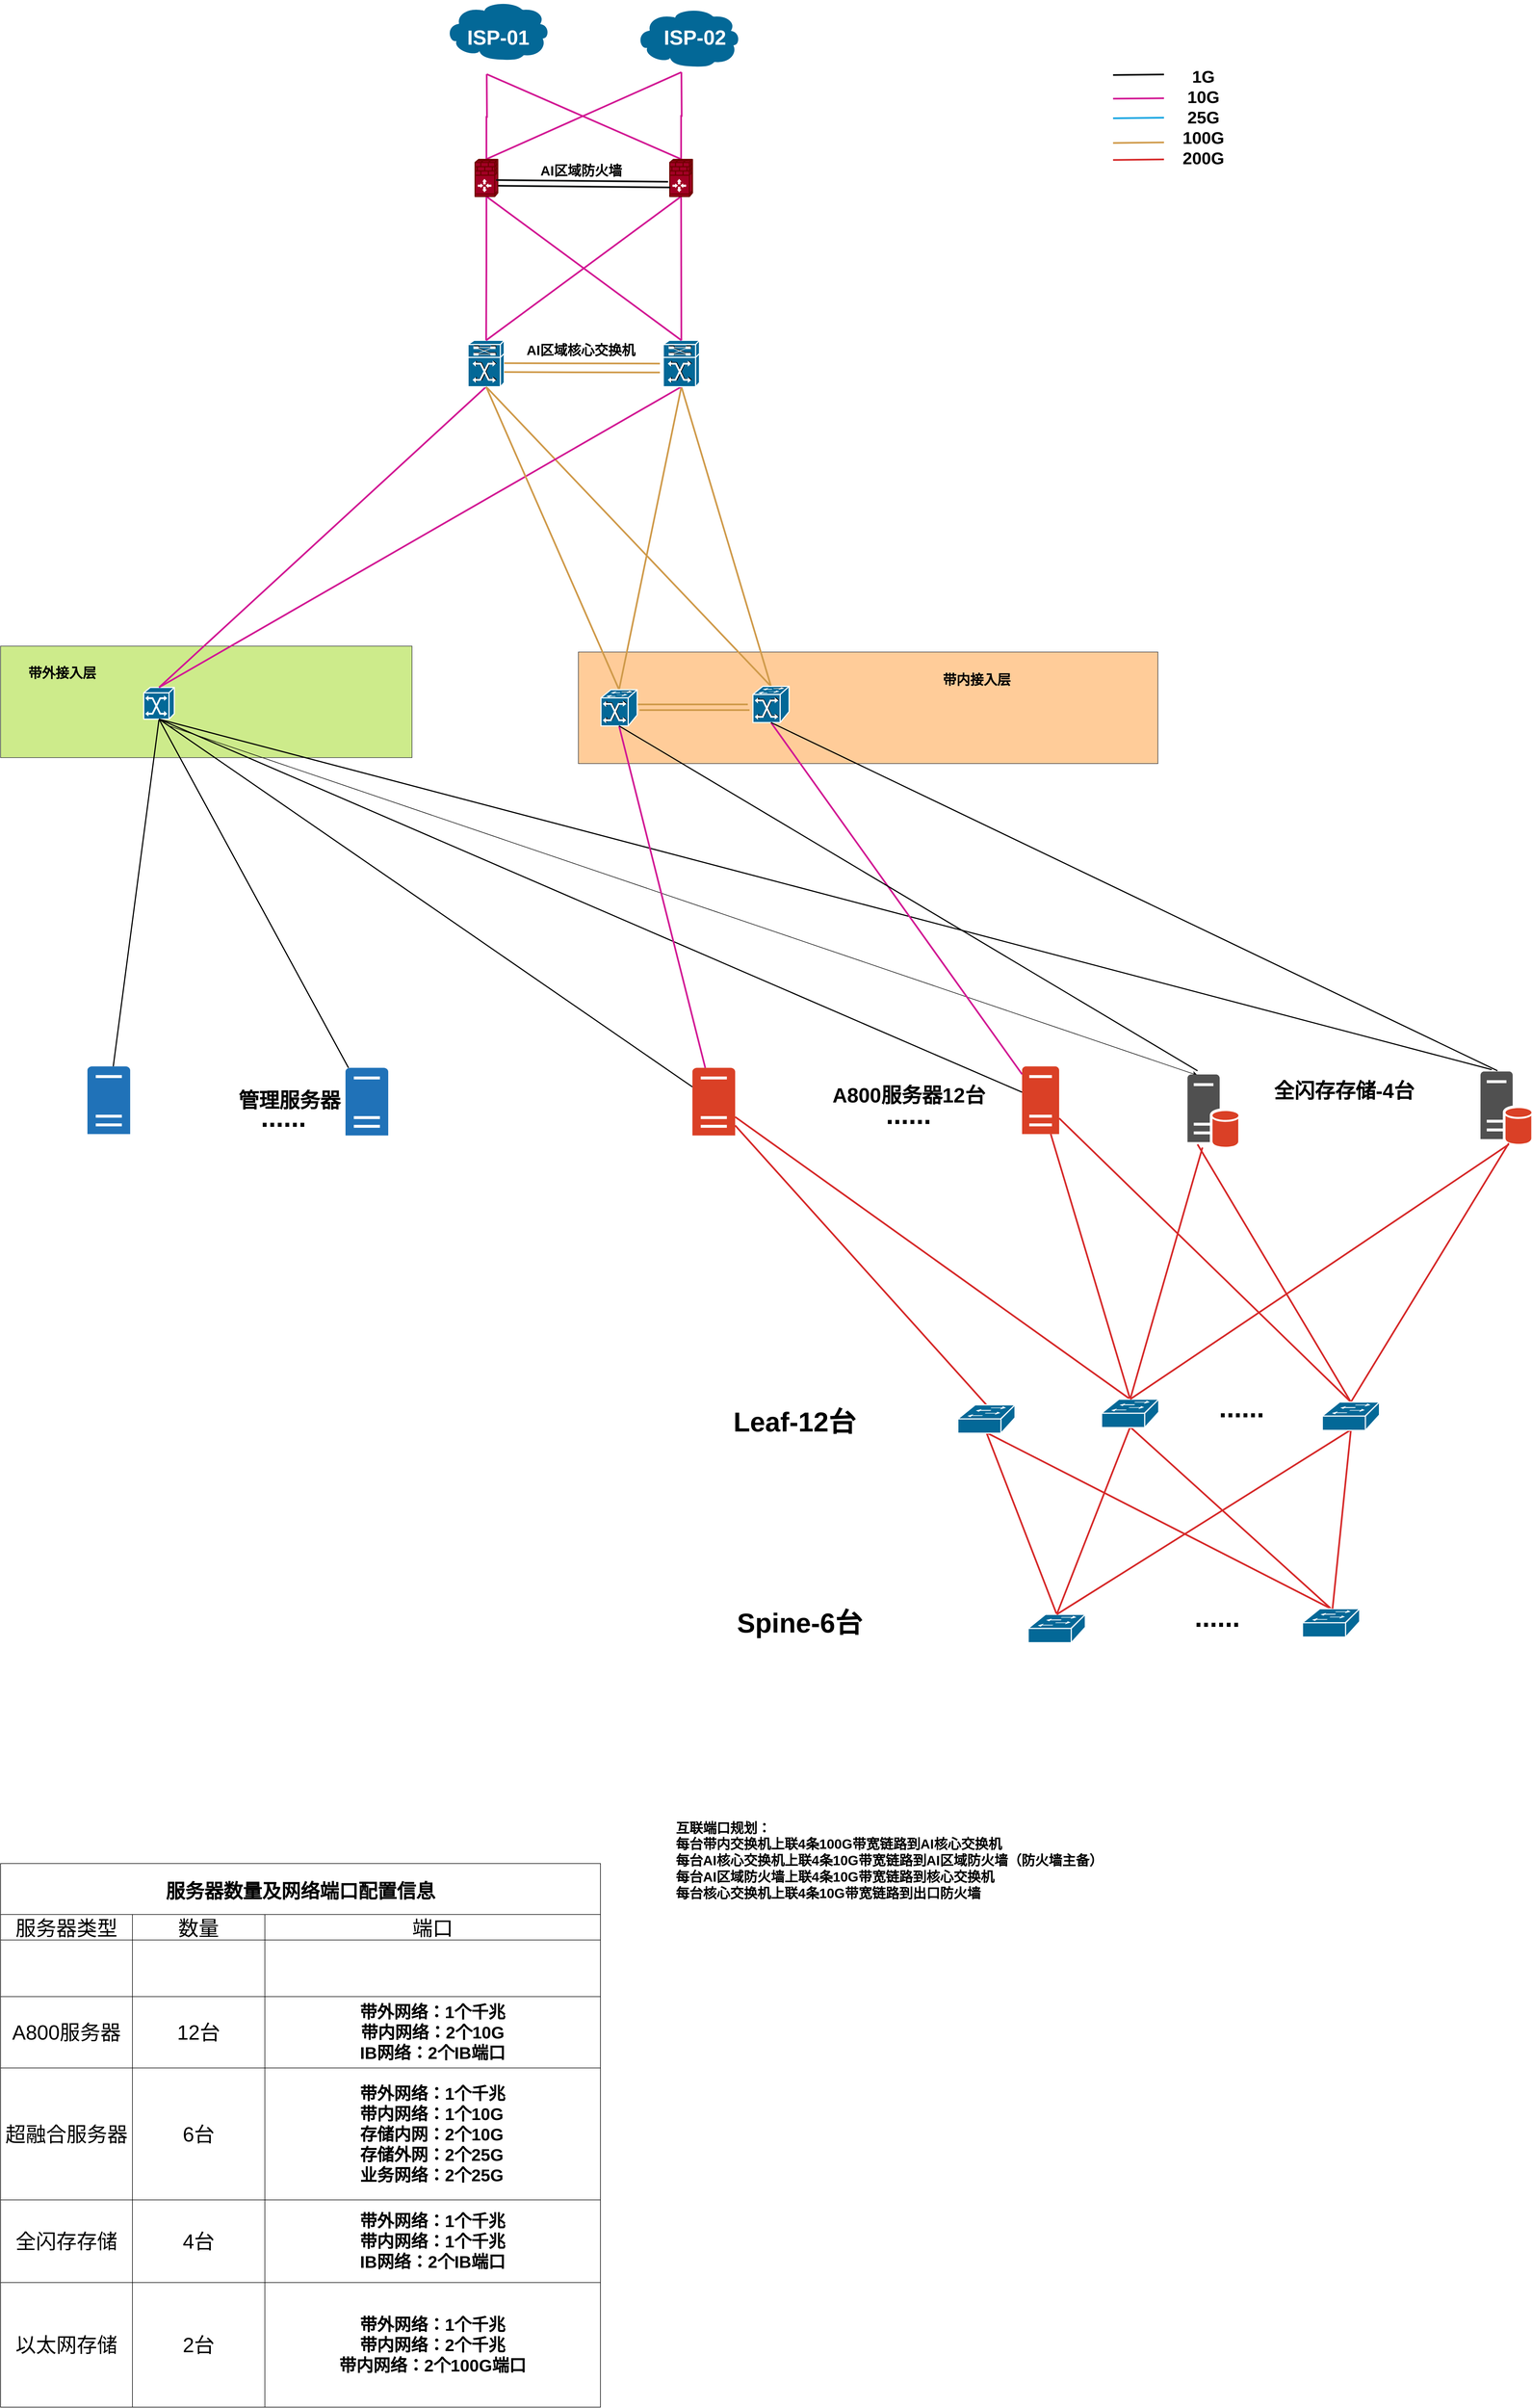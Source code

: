 <mxfile version="21.3.8" type="github">
  <diagram name="第 1 页" id="tBv48J49bosEzBr24FYz">
    <mxGraphModel dx="5597" dy="3010" grid="1" gridSize="10" guides="1" tooltips="1" connect="1" arrows="1" fold="1" page="1" pageScale="1" pageWidth="827" pageHeight="1169" math="0" shadow="0">
      <root>
        <mxCell id="0" />
        <mxCell id="1" parent="0" />
        <mxCell id="z-pyZQv4yoCRCfVyM5Dk-4" value="" style="rounded=0;whiteSpace=wrap;html=1;fillColor=#ffcc99;strokeColor=#36393d;" vertex="1" parent="1">
          <mxGeometry x="776" y="1610.5" width="1024" height="197" as="geometry" />
        </mxCell>
        <mxCell id="z-pyZQv4yoCRCfVyM5Dk-5" value="" style="rounded=0;whiteSpace=wrap;html=1;fillColor=#cdeb8b;strokeColor=#36393d;" vertex="1" parent="1">
          <mxGeometry x="-245" y="1600" width="727" height="197" as="geometry" />
        </mxCell>
        <mxCell id="z-pyZQv4yoCRCfVyM5Dk-9" style="edgeStyle=orthogonalEdgeStyle;rounded=0;orthogonalLoop=1;jettySize=auto;html=1;exitX=0.5;exitY=1;exitDx=0;exitDy=0;exitPerimeter=0;entryX=0.5;entryY=0;entryDx=0;entryDy=0;entryPerimeter=0;endArrow=none;strokeColor=#d21994;strokeWidth=3;endFill=0;startArrow=none;startFill=0;fillColor=#e6d0de;gradientColor=#d5739d;" edge="1" parent="1" target="z-pyZQv4yoCRCfVyM5Dk-67">
          <mxGeometry relative="1" as="geometry">
            <mxPoint x="614" y="590" as="sourcePoint" />
          </mxGeometry>
        </mxCell>
        <mxCell id="z-pyZQv4yoCRCfVyM5Dk-10" style="rounded=0;orthogonalLoop=1;jettySize=auto;html=1;exitX=0.5;exitY=1;exitDx=0;exitDy=0;exitPerimeter=0;entryX=0.5;entryY=0;entryDx=0;entryDy=0;entryPerimeter=0;endArrow=none;strokeColor=#d21994;strokeWidth=3;endFill=0;startArrow=none;startFill=0;fillColor=#e6d0de;gradientColor=#d5739d;" edge="1" parent="1" target="z-pyZQv4yoCRCfVyM5Dk-70">
          <mxGeometry relative="1" as="geometry">
            <mxPoint x="614" y="590" as="sourcePoint" />
          </mxGeometry>
        </mxCell>
        <mxCell id="z-pyZQv4yoCRCfVyM5Dk-19" style="edgeStyle=orthogonalEdgeStyle;rounded=0;orthogonalLoop=1;jettySize=auto;html=1;exitX=0.5;exitY=1;exitDx=0;exitDy=0;exitPerimeter=0;entryX=0.5;entryY=0;entryDx=0;entryDy=0;entryPerimeter=0;endArrow=none;strokeColor=#d21994;strokeWidth=3;endFill=0;startArrow=none;startFill=0;fillColor=#e6d0de;gradientColor=#d5739d;" edge="1" parent="1" target="z-pyZQv4yoCRCfVyM5Dk-70">
          <mxGeometry relative="1" as="geometry">
            <mxPoint x="958.0" y="586.5" as="sourcePoint" />
          </mxGeometry>
        </mxCell>
        <mxCell id="z-pyZQv4yoCRCfVyM5Dk-20" style="rounded=0;orthogonalLoop=1;jettySize=auto;html=1;exitX=0.5;exitY=1;exitDx=0;exitDy=0;exitPerimeter=0;entryX=0.5;entryY=0;entryDx=0;entryDy=0;entryPerimeter=0;endArrow=none;strokeColor=#d21994;strokeWidth=3;endFill=0;startArrow=none;startFill=0;fillColor=#e6d0de;gradientColor=#d5739d;" edge="1" parent="1" target="z-pyZQv4yoCRCfVyM5Dk-67">
          <mxGeometry relative="1" as="geometry">
            <mxPoint x="958.0" y="586.5" as="sourcePoint" />
          </mxGeometry>
        </mxCell>
        <mxCell id="z-pyZQv4yoCRCfVyM5Dk-28" style="orthogonalLoop=1;jettySize=auto;html=1;exitX=0.5;exitY=1;exitDx=0;exitDy=0;exitPerimeter=0;strokeWidth=2;strokeColor=default;rounded=0;endArrow=none;endFill=0;startArrow=none;startFill=0;fillColor=#1ba1e2;" edge="1" parent="1" source="z-pyZQv4yoCRCfVyM5Dk-32" target="z-pyZQv4yoCRCfVyM5Dk-161">
          <mxGeometry relative="1" as="geometry">
            <mxPoint x="80" y="2343" as="targetPoint" />
          </mxGeometry>
        </mxCell>
        <mxCell id="z-pyZQv4yoCRCfVyM5Dk-29" style="rounded=0;orthogonalLoop=1;jettySize=auto;html=1;exitX=0.5;exitY=1;exitDx=0;exitDy=0;exitPerimeter=0;endArrow=none;strokeColor=default;strokeWidth=2;endFill=0;startArrow=none;startFill=0;fillColor=#1ba1e2;" edge="1" parent="1" source="z-pyZQv4yoCRCfVyM5Dk-32" target="z-pyZQv4yoCRCfVyM5Dk-162">
          <mxGeometry relative="1" as="geometry">
            <mxPoint x="382.031" y="2338" as="targetPoint" />
          </mxGeometry>
        </mxCell>
        <mxCell id="z-pyZQv4yoCRCfVyM5Dk-32" value="" style="shape=mxgraph.cisco.switches.atm_switch;sketch=0;html=1;pointerEvents=1;dashed=0;fillColor=#036897;strokeColor=#ffffff;strokeWidth=2;verticalLabelPosition=bottom;verticalAlign=top;align=center;outlineConnect=0;" vertex="1" parent="1">
          <mxGeometry x="8" y="1673" width="54" height="56" as="geometry" />
        </mxCell>
        <mxCell id="z-pyZQv4yoCRCfVyM5Dk-33" style="rounded=0;orthogonalLoop=1;jettySize=auto;html=1;exitX=0.5;exitY=1;exitDx=0;exitDy=0;exitPerimeter=0;entryX=0.5;entryY=0;entryDx=0;entryDy=0;entryPerimeter=0;endArrow=none;strokeColor=#cf9a4a;strokeWidth=3;endFill=0;startArrow=none;startFill=0;fillColor=#f0a30a;" edge="1" parent="1" source="z-pyZQv4yoCRCfVyM5Dk-43" target="z-pyZQv4yoCRCfVyM5Dk-129">
          <mxGeometry relative="1" as="geometry" />
        </mxCell>
        <mxCell id="z-pyZQv4yoCRCfVyM5Dk-36" style="rounded=0;orthogonalLoop=1;jettySize=auto;html=1;exitX=0.5;exitY=1;exitDx=0;exitDy=0;exitPerimeter=0;entryX=0.5;entryY=0;entryDx=0;entryDy=0;entryPerimeter=0;endArrow=none;strokeColor=#d21994;strokeWidth=3;endFill=0;startArrow=none;startFill=0;fillColor=#e6d0de;gradientColor=#d5739d;" edge="1" parent="1" source="z-pyZQv4yoCRCfVyM5Dk-43" target="z-pyZQv4yoCRCfVyM5Dk-32">
          <mxGeometry relative="1" as="geometry" />
        </mxCell>
        <mxCell id="z-pyZQv4yoCRCfVyM5Dk-43" value="" style="shape=mxgraph.cisco.routers.atm_tag_switch_router;sketch=0;html=1;pointerEvents=1;dashed=0;fillColor=#036897;strokeColor=#ffffff;strokeWidth=2;verticalLabelPosition=bottom;verticalAlign=top;align=center;outlineConnect=0;" vertex="1" parent="1">
          <mxGeometry x="581" y="1060" width="64" height="82" as="geometry" />
        </mxCell>
        <mxCell id="z-pyZQv4yoCRCfVyM5Dk-44" style="rounded=0;orthogonalLoop=1;jettySize=auto;html=1;exitX=0.5;exitY=1;exitDx=0;exitDy=0;exitPerimeter=0;entryX=0.5;entryY=0;entryDx=0;entryDy=0;entryPerimeter=0;endArrow=none;strokeColor=#cf9a4a;strokeWidth=3;endFill=0;startArrow=none;startFill=0;fillColor=#f0a30a;" edge="1" parent="1" source="z-pyZQv4yoCRCfVyM5Dk-55" target="z-pyZQv4yoCRCfVyM5Dk-103">
          <mxGeometry relative="1" as="geometry" />
        </mxCell>
        <mxCell id="z-pyZQv4yoCRCfVyM5Dk-45" style="rounded=0;orthogonalLoop=1;jettySize=auto;html=1;exitX=0.5;exitY=1;exitDx=0;exitDy=0;exitPerimeter=0;entryX=0.5;entryY=0;entryDx=0;entryDy=0;entryPerimeter=0;endArrow=none;strokeColor=#cf9a4a;strokeWidth=3;endFill=0;startArrow=none;startFill=0;fillColor=#f0a30a;" edge="1" parent="1" source="z-pyZQv4yoCRCfVyM5Dk-55" target="z-pyZQv4yoCRCfVyM5Dk-129">
          <mxGeometry relative="1" as="geometry" />
        </mxCell>
        <mxCell id="z-pyZQv4yoCRCfVyM5Dk-47" style="rounded=0;orthogonalLoop=1;jettySize=auto;html=1;exitX=0.5;exitY=1;exitDx=0;exitDy=0;exitPerimeter=0;endArrow=none;strokeColor=#d21994;strokeWidth=3;endFill=0;startArrow=none;startFill=0;fillColor=#e6d0de;gradientColor=#d5739d;entryX=0.5;entryY=0;entryDx=0;entryDy=0;entryPerimeter=0;" edge="1" parent="1" source="z-pyZQv4yoCRCfVyM5Dk-55" target="z-pyZQv4yoCRCfVyM5Dk-32">
          <mxGeometry relative="1" as="geometry">
            <mxPoint x="60" y="1210" as="targetPoint" />
          </mxGeometry>
        </mxCell>
        <mxCell id="z-pyZQv4yoCRCfVyM5Dk-55" value="" style="shape=mxgraph.cisco.routers.atm_tag_switch_router;sketch=0;html=1;pointerEvents=1;dashed=0;fillColor=#036897;strokeColor=#ffffff;strokeWidth=2;verticalLabelPosition=bottom;verticalAlign=top;align=center;outlineConnect=0;" vertex="1" parent="1">
          <mxGeometry x="926" y="1060" width="64" height="82" as="geometry" />
        </mxCell>
        <mxCell id="z-pyZQv4yoCRCfVyM5Dk-65" style="edgeStyle=orthogonalEdgeStyle;rounded=0;orthogonalLoop=1;jettySize=auto;html=1;exitX=0.5;exitY=1;exitDx=0;exitDy=0;exitPerimeter=0;entryX=0.5;entryY=0;entryDx=0;entryDy=0;entryPerimeter=0;endArrow=none;strokeColor=#d21994;strokeWidth=3;endFill=0;startArrow=none;startFill=0;fillColor=#e6d0de;gradientColor=#d5739d;" edge="1" parent="1" source="z-pyZQv4yoCRCfVyM5Dk-67" target="z-pyZQv4yoCRCfVyM5Dk-43">
          <mxGeometry relative="1" as="geometry" />
        </mxCell>
        <mxCell id="z-pyZQv4yoCRCfVyM5Dk-66" style="rounded=0;orthogonalLoop=1;jettySize=auto;html=1;exitX=0.5;exitY=1;exitDx=0;exitDy=0;exitPerimeter=0;entryX=0.5;entryY=0;entryDx=0;entryDy=0;entryPerimeter=0;endArrow=none;strokeColor=#d21994;strokeWidth=3;endFill=0;startArrow=none;startFill=0;fillColor=#e6d0de;gradientColor=#d5739d;" edge="1" parent="1" source="z-pyZQv4yoCRCfVyM5Dk-67" target="z-pyZQv4yoCRCfVyM5Dk-55">
          <mxGeometry relative="1" as="geometry" />
        </mxCell>
        <mxCell id="z-pyZQv4yoCRCfVyM5Dk-67" value="" style="shape=mxgraph.cisco.security.ios_firewall;sketch=0;html=1;pointerEvents=1;dashed=0;fillColor=#a20025;strokeColor=#6F0000;strokeWidth=2;verticalLabelPosition=bottom;verticalAlign=top;align=center;outlineConnect=0;fontColor=#ffffff;" vertex="1" parent="1">
          <mxGeometry x="593.5" y="740" width="40" height="66" as="geometry" />
        </mxCell>
        <mxCell id="z-pyZQv4yoCRCfVyM5Dk-68" style="rounded=0;orthogonalLoop=1;jettySize=auto;html=1;exitX=0.5;exitY=1;exitDx=0;exitDy=0;exitPerimeter=0;endArrow=none;strokeColor=#d21994;strokeWidth=3;endFill=0;startArrow=none;startFill=0;fillColor=#e6d0de;gradientColor=#d5739d;" edge="1" parent="1" source="z-pyZQv4yoCRCfVyM5Dk-70" target="z-pyZQv4yoCRCfVyM5Dk-55">
          <mxGeometry relative="1" as="geometry" />
        </mxCell>
        <mxCell id="z-pyZQv4yoCRCfVyM5Dk-69" style="rounded=0;orthogonalLoop=1;jettySize=auto;html=1;exitX=0.5;exitY=1;exitDx=0;exitDy=0;exitPerimeter=0;entryX=0.5;entryY=0;entryDx=0;entryDy=0;entryPerimeter=0;endArrow=none;strokeColor=#d21994;strokeWidth=3;endFill=0;startArrow=none;startFill=0;fillColor=#e6d0de;gradientColor=#d5739d;" edge="1" parent="1" source="z-pyZQv4yoCRCfVyM5Dk-70" target="z-pyZQv4yoCRCfVyM5Dk-43">
          <mxGeometry relative="1" as="geometry" />
        </mxCell>
        <mxCell id="z-pyZQv4yoCRCfVyM5Dk-70" value="" style="shape=mxgraph.cisco.security.ios_firewall;sketch=0;html=1;pointerEvents=1;dashed=0;fillColor=#a20025;strokeColor=#6F0000;strokeWidth=2;verticalLabelPosition=bottom;verticalAlign=top;align=center;outlineConnect=0;fontColor=#ffffff;" vertex="1" parent="1">
          <mxGeometry x="937.5" y="740" width="40" height="66" as="geometry" />
        </mxCell>
        <mxCell id="z-pyZQv4yoCRCfVyM5Dk-72" value="" style="shape=mxgraph.cisco.storage.cloud;sketch=0;html=1;pointerEvents=1;dashed=0;fillColor=#036897;strokeColor=#ffffff;strokeWidth=2;verticalLabelPosition=bottom;verticalAlign=top;align=center;outlineConnect=0;" vertex="1" parent="1">
          <mxGeometry x="540" y="460" width="186" height="106" as="geometry" />
        </mxCell>
        <mxCell id="z-pyZQv4yoCRCfVyM5Dk-73" value="" style="shape=mxgraph.cisco.storage.cloud;sketch=0;html=1;pointerEvents=1;dashed=0;fillColor=#036897;strokeColor=#ffffff;strokeWidth=2;verticalLabelPosition=bottom;verticalAlign=top;align=center;outlineConnect=0;" vertex="1" parent="1">
          <mxGeometry x="877" y="472" width="186" height="106" as="geometry" />
        </mxCell>
        <mxCell id="z-pyZQv4yoCRCfVyM5Dk-74" style="rounded=0;orthogonalLoop=1;jettySize=auto;html=1;endArrow=none;endFill=0;strokeWidth=2;exitX=0.5;exitY=1;exitDx=0;exitDy=0;exitPerimeter=0;" edge="1" parent="1" source="z-pyZQv4yoCRCfVyM5Dk-32" target="z-pyZQv4yoCRCfVyM5Dk-112">
          <mxGeometry relative="1" as="geometry">
            <mxPoint x="30" y="1750" as="sourcePoint" />
          </mxGeometry>
        </mxCell>
        <mxCell id="z-pyZQv4yoCRCfVyM5Dk-75" style="rounded=0;orthogonalLoop=1;jettySize=auto;html=1;exitX=0.5;exitY=1;exitDx=0;exitDy=0;exitPerimeter=0;endArrow=none;endFill=0;strokeWidth=2;" edge="1" parent="1" source="z-pyZQv4yoCRCfVyM5Dk-32" target="z-pyZQv4yoCRCfVyM5Dk-117">
          <mxGeometry relative="1" as="geometry" />
        </mxCell>
        <mxCell id="z-pyZQv4yoCRCfVyM5Dk-77" style="edgeStyle=none;rounded=0;orthogonalLoop=1;jettySize=auto;html=1;" edge="1" parent="1">
          <mxGeometry relative="1" as="geometry">
            <mxPoint x="1870" y="2358" as="targetPoint" />
            <mxPoint x="50" y="1740" as="sourcePoint" />
          </mxGeometry>
        </mxCell>
        <mxCell id="z-pyZQv4yoCRCfVyM5Dk-79" style="edgeStyle=none;rounded=0;orthogonalLoop=1;jettySize=auto;html=1;exitX=0.5;exitY=1;exitDx=0;exitDy=0;exitPerimeter=0;endArrow=none;endFill=0;strokeWidth=2;" edge="1" parent="1" source="z-pyZQv4yoCRCfVyM5Dk-32">
          <mxGeometry relative="1" as="geometry">
            <mxPoint x="2390" y="2348" as="targetPoint" />
          </mxGeometry>
        </mxCell>
        <mxCell id="z-pyZQv4yoCRCfVyM5Dk-90" value="&lt;b&gt;&lt;font style=&quot;font-size: 24px;&quot;&gt;AI区域防火墙&lt;/font&gt;&lt;/b&gt;" style="text;strokeColor=none;align=center;fillColor=none;html=1;verticalAlign=middle;whiteSpace=wrap;rounded=0;" vertex="1" parent="1">
          <mxGeometry x="701" y="745.5" width="160" height="30" as="geometry" />
        </mxCell>
        <mxCell id="z-pyZQv4yoCRCfVyM5Dk-91" value="&lt;b&gt;&lt;font style=&quot;font-size: 24px;&quot;&gt;AI区域核心交换机&lt;/font&gt;&lt;/b&gt;" style="text;strokeColor=none;align=center;fillColor=none;html=1;verticalAlign=middle;whiteSpace=wrap;rounded=0;" vertex="1" parent="1">
          <mxGeometry x="663" y="1063" width="235" height="30" as="geometry" />
        </mxCell>
        <mxCell id="z-pyZQv4yoCRCfVyM5Dk-92" style="edgeStyle=orthogonalEdgeStyle;rounded=0;orthogonalLoop=1;jettySize=auto;html=1;exitX=1;exitY=0.5;exitDx=0;exitDy=0;exitPerimeter=0;endArrow=none;endFill=0;strokeColor=#cf9a4a;strokeWidth=3;startArrow=none;startFill=0;fillColor=#f0a30a;" edge="1" parent="1">
          <mxGeometry relative="1" as="geometry">
            <mxPoint x="1075.38" y="1703" as="targetPoint" />
            <mxPoint x="880.88" y="1703" as="sourcePoint" />
          </mxGeometry>
        </mxCell>
        <mxCell id="z-pyZQv4yoCRCfVyM5Dk-102" style="rounded=0;orthogonalLoop=1;jettySize=auto;html=1;exitX=0.5;exitY=0;exitDx=0;exitDy=0;exitPerimeter=0;entryX=0.5;entryY=1;entryDx=0;entryDy=0;entryPerimeter=0;endArrow=none;strokeColor=#cf9a4a;strokeWidth=3;endFill=0;startArrow=none;startFill=0;fillColor=#f0a30a;" edge="1" parent="1" source="z-pyZQv4yoCRCfVyM5Dk-103" target="z-pyZQv4yoCRCfVyM5Dk-43">
          <mxGeometry relative="1" as="geometry" />
        </mxCell>
        <mxCell id="z-pyZQv4yoCRCfVyM5Dk-103" value="" style="shape=mxgraph.cisco.switches.atm_fast_gigabit_etherswitch;sketch=0;html=1;pointerEvents=1;dashed=0;fillColor=#036897;strokeColor=#ffffff;strokeWidth=2;verticalLabelPosition=bottom;verticalAlign=top;align=center;outlineConnect=0;" vertex="1" parent="1">
          <mxGeometry x="815.88" y="1677" width="64" height="64" as="geometry" />
        </mxCell>
        <mxCell id="z-pyZQv4yoCRCfVyM5Dk-111" value="&lt;p&gt;&lt;font style=&quot;font-size: 48px;&quot;&gt;&lt;b&gt;......&lt;/b&gt;&lt;/font&gt;&lt;/p&gt;" style="text;strokeColor=none;align=center;fillColor=none;html=1;verticalAlign=middle;whiteSpace=wrap;rounded=0;" vertex="1" parent="1">
          <mxGeometry x="210" y="2417" width="90" height="30" as="geometry" />
        </mxCell>
        <mxCell id="z-pyZQv4yoCRCfVyM5Dk-112" value="" style="sketch=0;pointerEvents=1;shadow=0;dashed=0;html=1;strokeColor=none;labelPosition=center;verticalLabelPosition=bottom;verticalAlign=top;outlineConnect=0;align=center;shape=mxgraph.office.servers.server_generic;fillColor=#DA4026;" vertex="1" parent="1">
          <mxGeometry x="977.5" y="2344.75" width="75.5" height="119.5" as="geometry" />
        </mxCell>
        <mxCell id="z-pyZQv4yoCRCfVyM5Dk-116" style="rounded=0;orthogonalLoop=1;jettySize=auto;html=1;endArrow=none;strokeColor=#d62929;strokeWidth=3;endFill=0;startArrow=none;startFill=0;fillColor=#e51400;entryX=0.5;entryY=0;entryDx=0;entryDy=0;entryPerimeter=0;" edge="1" parent="1" source="z-pyZQv4yoCRCfVyM5Dk-117" target="z-pyZQv4yoCRCfVyM5Dk-148">
          <mxGeometry relative="1" as="geometry" />
        </mxCell>
        <mxCell id="z-pyZQv4yoCRCfVyM5Dk-117" value="" style="sketch=0;pointerEvents=1;shadow=0;dashed=0;html=1;strokeColor=none;labelPosition=center;verticalLabelPosition=bottom;verticalAlign=top;outlineConnect=0;align=center;shape=mxgraph.office.servers.server_generic;fillColor=#DA4026;" vertex="1" parent="1">
          <mxGeometry x="1560" y="2342.25" width="65.5" height="119.5" as="geometry" />
        </mxCell>
        <mxCell id="z-pyZQv4yoCRCfVyM5Dk-118" value="&lt;p&gt;&lt;font style=&quot;font-size: 48px;&quot;&gt;&lt;b&gt;......&lt;/b&gt;&lt;/font&gt;&lt;/p&gt;" style="text;strokeColor=none;align=center;fillColor=none;html=1;verticalAlign=middle;whiteSpace=wrap;rounded=0;" vertex="1" parent="1">
          <mxGeometry x="1250" y="2390.25" width="219" height="74" as="geometry" />
        </mxCell>
        <mxCell id="z-pyZQv4yoCRCfVyM5Dk-119" value="&lt;b&gt;&lt;font style=&quot;font-size: 48px;&quot;&gt;Leaf-12台&lt;/font&gt;&lt;/b&gt;" style="text;strokeColor=none;align=center;fillColor=none;html=1;verticalAlign=middle;whiteSpace=wrap;rounded=0;" vertex="1" parent="1">
          <mxGeometry x="1013.5" y="2935" width="287.5" height="70" as="geometry" />
        </mxCell>
        <mxCell id="z-pyZQv4yoCRCfVyM5Dk-120" value="&lt;b&gt;&lt;font style=&quot;font-size: 36px;&quot;&gt;A800服务器12台&lt;/font&gt;&lt;/b&gt;" style="text;strokeColor=none;align=center;fillColor=none;html=1;verticalAlign=middle;whiteSpace=wrap;rounded=0;" vertex="1" parent="1">
          <mxGeometry x="1134.5" y="2344.75" width="450" height="97" as="geometry" />
        </mxCell>
        <mxCell id="z-pyZQv4yoCRCfVyM5Dk-129" value="" style="shape=mxgraph.cisco.switches.atm_fast_gigabit_etherswitch;sketch=0;html=1;pointerEvents=1;dashed=0;fillColor=#036897;strokeColor=#ffffff;strokeWidth=2;verticalLabelPosition=bottom;verticalAlign=top;align=center;outlineConnect=0;" vertex="1" parent="1">
          <mxGeometry x="1084.38" y="1671" width="64" height="64" as="geometry" />
        </mxCell>
        <mxCell id="z-pyZQv4yoCRCfVyM5Dk-137" style="rounded=0;orthogonalLoop=1;jettySize=auto;html=1;exitX=0.5;exitY=0;exitDx=0;exitDy=0;exitPerimeter=0;endArrow=none;strokeColor=#d62929;strokeWidth=3;endFill=0;startArrow=none;startFill=0;fillColor=#e51400;" edge="1" parent="1" source="z-pyZQv4yoCRCfVyM5Dk-141" target="z-pyZQv4yoCRCfVyM5Dk-112">
          <mxGeometry relative="1" as="geometry">
            <mxPoint x="1590" y="2488" as="targetPoint" />
          </mxGeometry>
        </mxCell>
        <mxCell id="z-pyZQv4yoCRCfVyM5Dk-138" style="rounded=0;orthogonalLoop=1;jettySize=auto;html=1;exitX=0.5;exitY=0.98;exitDx=0;exitDy=0;exitPerimeter=0;entryX=0.5;entryY=0;entryDx=0;entryDy=0;entryPerimeter=0;endArrow=none;strokeColor=#d62929;strokeWidth=3;endFill=0;startArrow=none;startFill=0;fillColor=#e51400;" edge="1" parent="1" source="z-pyZQv4yoCRCfVyM5Dk-141" target="z-pyZQv4yoCRCfVyM5Dk-167">
          <mxGeometry relative="1" as="geometry" />
        </mxCell>
        <mxCell id="z-pyZQv4yoCRCfVyM5Dk-139" style="rounded=0;orthogonalLoop=1;jettySize=auto;html=1;exitX=0.5;exitY=0.98;exitDx=0;exitDy=0;exitPerimeter=0;entryX=0.5;entryY=0;entryDx=0;entryDy=0;entryPerimeter=0;endArrow=none;strokeColor=#d62929;strokeWidth=3;endFill=0;startArrow=none;startFill=0;fillColor=#e51400;" edge="1" parent="1" source="z-pyZQv4yoCRCfVyM5Dk-141" target="z-pyZQv4yoCRCfVyM5Dk-168">
          <mxGeometry relative="1" as="geometry">
            <Array as="points" />
          </mxGeometry>
        </mxCell>
        <mxCell id="z-pyZQv4yoCRCfVyM5Dk-141" value="" style="shape=mxgraph.cisco.switches.workgroup_switch;sketch=0;html=1;pointerEvents=1;dashed=0;fillColor=#036897;strokeColor=#ffffff;strokeWidth=2;verticalLabelPosition=bottom;verticalAlign=top;align=center;outlineConnect=0;" vertex="1" parent="1">
          <mxGeometry x="1446.5" y="2940" width="101" height="50" as="geometry" />
        </mxCell>
        <mxCell id="z-pyZQv4yoCRCfVyM5Dk-142" style="rounded=0;orthogonalLoop=1;jettySize=auto;html=1;exitX=0.5;exitY=0;exitDx=0;exitDy=0;exitPerimeter=0;endArrow=none;strokeColor=#d62929;strokeWidth=3;endFill=0;startArrow=none;startFill=0;fillColor=#e51400;" edge="1" parent="1" source="z-pyZQv4yoCRCfVyM5Dk-148" target="z-pyZQv4yoCRCfVyM5Dk-112">
          <mxGeometry relative="1" as="geometry" />
        </mxCell>
        <mxCell id="z-pyZQv4yoCRCfVyM5Dk-143" style="rounded=0;orthogonalLoop=1;jettySize=auto;html=1;exitX=0.5;exitY=0.98;exitDx=0;exitDy=0;exitPerimeter=0;endArrow=none;strokeColor=#d62929;strokeWidth=3;endFill=0;startArrow=none;startFill=0;fillColor=#e51400;entryX=0.5;entryY=0;entryDx=0;entryDy=0;entryPerimeter=0;" edge="1" parent="1" source="z-pyZQv4yoCRCfVyM5Dk-148" target="z-pyZQv4yoCRCfVyM5Dk-167">
          <mxGeometry relative="1" as="geometry">
            <mxPoint x="1670.5" y="3120" as="targetPoint" />
          </mxGeometry>
        </mxCell>
        <mxCell id="z-pyZQv4yoCRCfVyM5Dk-144" style="rounded=0;orthogonalLoop=1;jettySize=auto;html=1;exitX=0.5;exitY=0.98;exitDx=0;exitDy=0;exitPerimeter=0;entryX=0.5;entryY=0;entryDx=0;entryDy=0;entryPerimeter=0;endArrow=none;strokeColor=#d62929;strokeWidth=3;endFill=0;startArrow=none;startFill=0;fillColor=#e51400;" edge="1" parent="1" source="z-pyZQv4yoCRCfVyM5Dk-148" target="z-pyZQv4yoCRCfVyM5Dk-168">
          <mxGeometry relative="1" as="geometry" />
        </mxCell>
        <mxCell id="z-pyZQv4yoCRCfVyM5Dk-146" style="edgeStyle=none;rounded=0;orthogonalLoop=1;jettySize=auto;html=1;exitX=0.5;exitY=0;exitDx=0;exitDy=0;exitPerimeter=0;endArrow=none;strokeColor=#d62929;strokeWidth=3;endFill=0;startArrow=none;startFill=0;fillColor=#e51400;" edge="1" parent="1" source="z-pyZQv4yoCRCfVyM5Dk-148" target="z-pyZQv4yoCRCfVyM5Dk-263">
          <mxGeometry relative="1" as="geometry" />
        </mxCell>
        <mxCell id="z-pyZQv4yoCRCfVyM5Dk-148" value="" style="shape=mxgraph.cisco.switches.workgroup_switch;sketch=0;html=1;pointerEvents=1;dashed=0;fillColor=#036897;strokeColor=#ffffff;strokeWidth=2;verticalLabelPosition=bottom;verticalAlign=top;align=center;outlineConnect=0;" vertex="1" parent="1">
          <mxGeometry x="1700.5" y="2930" width="101" height="50" as="geometry" />
        </mxCell>
        <mxCell id="z-pyZQv4yoCRCfVyM5Dk-149" value="&lt;font style=&quot;font-size: 30px;&quot;&gt;&lt;font style=&quot;font-size: 30px;&quot;&gt;&lt;b&gt;&lt;font style=&quot;font-size: 30px;&quot;&gt;1G&lt;br&gt;10G&lt;br&gt;25G&lt;br&gt;100G&lt;br&gt;&lt;/font&gt;200G&lt;/b&gt;&lt;/font&gt;&lt;br&gt;&lt;/font&gt;" style="text;strokeColor=none;align=center;fillColor=none;html=1;verticalAlign=middle;whiteSpace=wrap;rounded=0;" vertex="1" parent="1">
          <mxGeometry x="1810.75" y="616.33" width="138.5" height="100" as="geometry" />
        </mxCell>
        <mxCell id="z-pyZQv4yoCRCfVyM5Dk-151" style="rounded=0;orthogonalLoop=1;jettySize=auto;html=1;exitX=0.5;exitY=1;exitDx=0;exitDy=0;exitPerimeter=0;endArrow=none;strokeColor=#d21994;strokeWidth=3;endFill=0;startArrow=none;startFill=0;fillColor=#e6d0de;gradientColor=#d5739d;" edge="1" parent="1" source="z-pyZQv4yoCRCfVyM5Dk-103" target="z-pyZQv4yoCRCfVyM5Dk-112">
          <mxGeometry relative="1" as="geometry" />
        </mxCell>
        <mxCell id="z-pyZQv4yoCRCfVyM5Dk-155" style="rounded=0;orthogonalLoop=1;jettySize=auto;html=1;exitX=0.5;exitY=1;exitDx=0;exitDy=0;exitPerimeter=0;endArrow=none;strokeColor=#d21994;strokeWidth=3;endFill=0;startArrow=none;startFill=0;fillColor=#e6d0de;gradientColor=#d5739d;" edge="1" parent="1" source="z-pyZQv4yoCRCfVyM5Dk-129" target="z-pyZQv4yoCRCfVyM5Dk-117">
          <mxGeometry relative="1" as="geometry" />
        </mxCell>
        <mxCell id="z-pyZQv4yoCRCfVyM5Dk-161" value="" style="sketch=0;pointerEvents=1;shadow=0;dashed=0;html=1;strokeColor=none;labelPosition=center;verticalLabelPosition=bottom;verticalAlign=top;outlineConnect=0;align=center;shape=mxgraph.office.servers.physical_host;fillColor=#2072B8;" vertex="1" parent="1">
          <mxGeometry x="-91.5" y="2342.25" width="75.5" height="119.5" as="geometry" />
        </mxCell>
        <mxCell id="z-pyZQv4yoCRCfVyM5Dk-162" value="" style="sketch=0;pointerEvents=1;shadow=0;dashed=0;html=1;strokeColor=none;labelPosition=center;verticalLabelPosition=bottom;verticalAlign=top;outlineConnect=0;align=center;shape=mxgraph.office.servers.physical_host;fillColor=#2072B8;" vertex="1" parent="1">
          <mxGeometry x="364.5" y="2344.75" width="75.5" height="119.5" as="geometry" />
        </mxCell>
        <mxCell id="z-pyZQv4yoCRCfVyM5Dk-165" style="edgeStyle=orthogonalEdgeStyle;rounded=0;orthogonalLoop=1;jettySize=auto;html=1;exitX=1;exitY=0.5;exitDx=0;exitDy=0;exitPerimeter=0;endArrow=none;endFill=0;strokeColor=#cf9a4a;strokeWidth=3;startArrow=none;startFill=0;fillColor=#f0a30a;" edge="1" parent="1">
          <mxGeometry relative="1" as="geometry">
            <mxPoint x="1078.38" y="1713" as="targetPoint" />
            <mxPoint x="883.88" y="1713" as="sourcePoint" />
          </mxGeometry>
        </mxCell>
        <mxCell id="z-pyZQv4yoCRCfVyM5Dk-167" value="" style="shape=mxgraph.cisco.switches.workgroup_switch;sketch=0;html=1;pointerEvents=1;dashed=0;fillColor=#036897;strokeColor=#ffffff;strokeWidth=2;verticalLabelPosition=bottom;verticalAlign=top;align=center;outlineConnect=0;" vertex="1" parent="1">
          <mxGeometry x="1570.75" y="3310" width="101" height="50" as="geometry" />
        </mxCell>
        <mxCell id="z-pyZQv4yoCRCfVyM5Dk-168" value="" style="shape=mxgraph.cisco.switches.workgroup_switch;sketch=0;html=1;pointerEvents=1;dashed=0;fillColor=#036897;strokeColor=#ffffff;strokeWidth=2;verticalLabelPosition=bottom;verticalAlign=top;align=center;outlineConnect=0;" vertex="1" parent="1">
          <mxGeometry x="2055.5" y="3300" width="101" height="50" as="geometry" />
        </mxCell>
        <mxCell id="z-pyZQv4yoCRCfVyM5Dk-169" style="rounded=0;orthogonalLoop=1;jettySize=auto;html=1;exitX=0.5;exitY=0;exitDx=0;exitDy=0;exitPerimeter=0;endArrow=none;strokeColor=#d62929;strokeWidth=3;endFill=0;startArrow=none;startFill=0;fillColor=#e51400;" edge="1" parent="1" source="z-pyZQv4yoCRCfVyM5Dk-176" target="z-pyZQv4yoCRCfVyM5Dk-117">
          <mxGeometry relative="1" as="geometry" />
        </mxCell>
        <mxCell id="z-pyZQv4yoCRCfVyM5Dk-170" style="rounded=0;orthogonalLoop=1;jettySize=auto;html=1;exitX=0.5;exitY=0.98;exitDx=0;exitDy=0;exitPerimeter=0;endArrow=none;strokeColor=#d62929;strokeWidth=3;endFill=0;startArrow=none;startFill=0;fillColor=#e51400;" edge="1" parent="1" source="z-pyZQv4yoCRCfVyM5Dk-176" target="z-pyZQv4yoCRCfVyM5Dk-168">
          <mxGeometry relative="1" as="geometry" />
        </mxCell>
        <mxCell id="z-pyZQv4yoCRCfVyM5Dk-171" style="rounded=0;orthogonalLoop=1;jettySize=auto;html=1;exitX=0.5;exitY=0.98;exitDx=0;exitDy=0;exitPerimeter=0;entryX=0.5;entryY=0;entryDx=0;entryDy=0;entryPerimeter=0;endArrow=none;strokeColor=#d62929;strokeWidth=3;endFill=0;startArrow=none;startFill=0;fillColor=#e51400;" edge="1" parent="1" source="z-pyZQv4yoCRCfVyM5Dk-176" target="z-pyZQv4yoCRCfVyM5Dk-167">
          <mxGeometry relative="1" as="geometry" />
        </mxCell>
        <mxCell id="z-pyZQv4yoCRCfVyM5Dk-173" style="edgeStyle=none;rounded=0;orthogonalLoop=1;jettySize=auto;html=1;exitX=0.5;exitY=0;exitDx=0;exitDy=0;exitPerimeter=0;endArrow=none;strokeColor=#d62929;strokeWidth=3;endFill=0;startArrow=none;startFill=0;fillColor=#e51400;entryX=0.197;entryY=0.957;entryDx=0;entryDy=0;entryPerimeter=0;" edge="1" parent="1" source="z-pyZQv4yoCRCfVyM5Dk-176" target="z-pyZQv4yoCRCfVyM5Dk-263">
          <mxGeometry relative="1" as="geometry">
            <mxPoint x="1860" y="2478" as="targetPoint" />
          </mxGeometry>
        </mxCell>
        <mxCell id="z-pyZQv4yoCRCfVyM5Dk-175" style="edgeStyle=none;rounded=0;orthogonalLoop=1;jettySize=auto;html=1;exitX=0.5;exitY=0;exitDx=0;exitDy=0;exitPerimeter=0;endArrow=none;strokeColor=#d62929;strokeWidth=3;endFill=0;startArrow=none;startFill=0;fillColor=#e51400;" edge="1" parent="1" source="z-pyZQv4yoCRCfVyM5Dk-176">
          <mxGeometry relative="1" as="geometry">
            <mxPoint x="2420" y="2478" as="targetPoint" />
          </mxGeometry>
        </mxCell>
        <mxCell id="z-pyZQv4yoCRCfVyM5Dk-176" value="" style="shape=mxgraph.cisco.switches.workgroup_switch;sketch=0;html=1;pointerEvents=1;dashed=0;fillColor=#036897;strokeColor=#ffffff;strokeWidth=2;verticalLabelPosition=bottom;verticalAlign=top;align=center;outlineConnect=0;" vertex="1" parent="1">
          <mxGeometry x="2090.5" y="2935" width="101" height="50" as="geometry" />
        </mxCell>
        <mxCell id="z-pyZQv4yoCRCfVyM5Dk-177" value="&lt;p&gt;&lt;font style=&quot;font-size: 48px;&quot;&gt;&lt;b&gt;......&lt;/b&gt;&lt;/font&gt;&lt;/p&gt;" style="text;strokeColor=none;align=center;fillColor=none;html=1;verticalAlign=middle;whiteSpace=wrap;rounded=0;" vertex="1" parent="1">
          <mxGeometry x="1864" y="2930" width="167.5" height="30" as="geometry" />
        </mxCell>
        <mxCell id="z-pyZQv4yoCRCfVyM5Dk-178" value="&lt;p&gt;&lt;font style=&quot;font-size: 48px;&quot;&gt;&lt;b&gt;......&lt;/b&gt;&lt;/font&gt;&lt;/p&gt;" style="text;strokeColor=none;align=center;fillColor=none;html=1;verticalAlign=middle;whiteSpace=wrap;rounded=0;" vertex="1" parent="1">
          <mxGeometry x="1820.75" y="3300" width="167.5" height="30" as="geometry" />
        </mxCell>
        <mxCell id="z-pyZQv4yoCRCfVyM5Dk-179" value="&lt;b&gt;&lt;font style=&quot;font-size: 48px;&quot;&gt;Spine-6台&lt;/font&gt;&lt;/b&gt;" style="text;strokeColor=none;align=center;fillColor=none;html=1;verticalAlign=middle;whiteSpace=wrap;rounded=0;" vertex="1" parent="1">
          <mxGeometry x="1000" y="3290" width="333.75" height="70" as="geometry" />
        </mxCell>
        <mxCell id="z-pyZQv4yoCRCfVyM5Dk-180" value="" style="edgeStyle=none;orthogonalLoop=1;jettySize=auto;html=1;rounded=0;endArrow=none;strokeColor=#0e1010;strokeWidth=3;endFill=0;startArrow=none;startFill=0;fillColor=#1ba1e2;" edge="1" parent="1">
          <mxGeometry width="80" relative="1" as="geometry">
            <mxPoint x="630.5" y="777" as="sourcePoint" />
            <mxPoint x="934.5" y="780" as="targetPoint" />
            <Array as="points" />
          </mxGeometry>
        </mxCell>
        <mxCell id="z-pyZQv4yoCRCfVyM5Dk-183" style="edgeStyle=orthogonalEdgeStyle;rounded=0;orthogonalLoop=1;jettySize=auto;html=1;exitX=1;exitY=0.5;exitDx=0;exitDy=0;exitPerimeter=0;endArrow=none;strokeColor=#cf9a4a;strokeWidth=3;endFill=0;startArrow=none;startFill=0;fillColor=#f0a30a;" edge="1" parent="1">
          <mxGeometry relative="1" as="geometry">
            <mxPoint x="920" y="1101.085" as="targetPoint" />
            <mxPoint x="645" y="1100.32" as="sourcePoint" />
          </mxGeometry>
        </mxCell>
        <mxCell id="z-pyZQv4yoCRCfVyM5Dk-184" style="edgeStyle=orthogonalEdgeStyle;rounded=0;orthogonalLoop=1;jettySize=auto;html=1;exitX=1;exitY=0.5;exitDx=0;exitDy=0;exitPerimeter=0;endArrow=none;strokeColor=#cf9a4a;strokeWidth=3;endFill=0;startArrow=none;startFill=0;fillColor=#f0a30a;" edge="1" parent="1">
          <mxGeometry relative="1" as="geometry">
            <mxPoint x="920" y="1116.765" as="targetPoint" />
            <mxPoint x="645" y="1116" as="sourcePoint" />
          </mxGeometry>
        </mxCell>
        <mxCell id="z-pyZQv4yoCRCfVyM5Dk-186" value="" style="edgeStyle=none;orthogonalLoop=1;jettySize=auto;html=1;rounded=0;endArrow=none;strokeColor=#0e1010;strokeWidth=3;endFill=0;startArrow=none;startFill=0;fillColor=#1ba1e2;" edge="1" parent="1">
          <mxGeometry width="80" relative="1" as="geometry">
            <mxPoint x="634.5" y="787" as="sourcePoint" />
            <mxPoint x="938.5" y="790" as="targetPoint" />
            <Array as="points" />
          </mxGeometry>
        </mxCell>
        <mxCell id="z-pyZQv4yoCRCfVyM5Dk-187" value="&lt;font style=&quot;font-size: 24px;&quot;&gt;&lt;b style=&quot;&quot;&gt;带外接入层&lt;/b&gt;&lt;/font&gt;" style="text;strokeColor=none;align=center;fillColor=none;html=1;verticalAlign=middle;whiteSpace=wrap;rounded=0;" vertex="1" parent="1">
          <mxGeometry x="-240" y="1618" width="207.5" height="59" as="geometry" />
        </mxCell>
        <mxCell id="z-pyZQv4yoCRCfVyM5Dk-188" value="&lt;font style=&quot;font-size: 24px;&quot;&gt;&lt;b style=&quot;&quot;&gt;带内接入层&lt;/b&gt;&lt;/font&gt;" style="text;strokeColor=none;align=center;fillColor=none;html=1;verticalAlign=middle;whiteSpace=wrap;rounded=0;" vertex="1" parent="1">
          <mxGeometry x="1360" y="1630" width="240" height="59" as="geometry" />
        </mxCell>
        <mxCell id="z-pyZQv4yoCRCfVyM5Dk-191" value="&lt;font color=&quot;#ffffff&quot;&gt;&lt;span style=&quot;font-size: 36px;&quot;&gt;&lt;b&gt;ISP-01&lt;/b&gt;&lt;/span&gt;&lt;/font&gt;" style="text;strokeColor=none;align=center;fillColor=none;html=1;verticalAlign=middle;whiteSpace=wrap;rounded=0;" vertex="1" parent="1">
          <mxGeometry x="570.5" y="510" width="127" height="30" as="geometry" />
        </mxCell>
        <mxCell id="z-pyZQv4yoCRCfVyM5Dk-192" value="&lt;b style=&quot;&quot;&gt;&lt;font color=&quot;#ffffff&quot; style=&quot;font-size: 36px;&quot;&gt;ISP-02&lt;/font&gt;&lt;/b&gt;" style="text;strokeColor=none;align=center;fillColor=none;html=1;verticalAlign=middle;whiteSpace=wrap;rounded=0;" vertex="1" parent="1">
          <mxGeometry x="907" y="510" width="150" height="30" as="geometry" />
        </mxCell>
        <mxCell id="z-pyZQv4yoCRCfVyM5Dk-193" value="&lt;b&gt;&lt;font style=&quot;font-size: 36px;&quot;&gt;管理服务器&lt;/font&gt;&lt;/b&gt;" style="text;strokeColor=none;align=center;fillColor=none;html=1;verticalAlign=middle;whiteSpace=wrap;rounded=0;" vertex="1" parent="1">
          <mxGeometry x="167.25" y="2387" width="197.25" height="30" as="geometry" />
        </mxCell>
        <mxCell id="z-pyZQv4yoCRCfVyM5Dk-195" style="orthogonalLoop=1;jettySize=auto;html=1;strokeWidth=3;strokeColor=#0e1010;rounded=0;endArrow=none;endFill=0;startArrow=none;startFill=0;fillColor=#1ba1e2;" edge="1" parent="1">
          <mxGeometry relative="1" as="geometry">
            <mxPoint x="1810.75" y="590.5" as="sourcePoint" />
            <mxPoint x="1720.75" y="591.5" as="targetPoint" />
          </mxGeometry>
        </mxCell>
        <mxCell id="z-pyZQv4yoCRCfVyM5Dk-196" style="orthogonalLoop=1;jettySize=auto;html=1;strokeWidth=3;strokeColor=#d21994;rounded=0;endArrow=none;endFill=0;startArrow=none;startFill=0;fillColor=#e6d0de;gradientColor=#d5739d;" edge="1" parent="1">
          <mxGeometry relative="1" as="geometry">
            <mxPoint x="1810.75" y="632.5" as="sourcePoint" />
            <mxPoint x="1720.75" y="633.25" as="targetPoint" />
          </mxGeometry>
        </mxCell>
        <mxCell id="z-pyZQv4yoCRCfVyM5Dk-197" style="orthogonalLoop=1;jettySize=auto;html=1;strokeWidth=3;strokeColor=#14a4e1;rounded=0;endArrow=none;endFill=0;startArrow=none;startFill=0;fillColor=#b1ddf0;" edge="1" parent="1">
          <mxGeometry relative="1" as="geometry">
            <mxPoint x="1810.75" y="666.91" as="sourcePoint" />
            <mxPoint x="1720.75" y="667.91" as="targetPoint" />
          </mxGeometry>
        </mxCell>
        <mxCell id="z-pyZQv4yoCRCfVyM5Dk-198" style="orthogonalLoop=1;jettySize=auto;html=1;strokeWidth=3;strokeColor=#cf9a4a;rounded=0;endArrow=none;endFill=0;startArrow=none;startFill=0;fillColor=#f0a30a;" edge="1" parent="1">
          <mxGeometry relative="1" as="geometry">
            <mxPoint x="1810.75" y="710.5" as="sourcePoint" />
            <mxPoint x="1720.75" y="711.5" as="targetPoint" />
          </mxGeometry>
        </mxCell>
        <mxCell id="z-pyZQv4yoCRCfVyM5Dk-199" style="orthogonalLoop=1;jettySize=auto;html=1;strokeWidth=3;strokeColor=#d62929;rounded=0;endArrow=none;endFill=0;startArrow=none;startFill=0;fillColor=#e51400;" edge="1" parent="1">
          <mxGeometry relative="1" as="geometry">
            <mxPoint x="1810.75" y="740.5" as="sourcePoint" />
            <mxPoint x="1720.75" y="741.5" as="targetPoint" />
          </mxGeometry>
        </mxCell>
        <mxCell id="z-pyZQv4yoCRCfVyM5Dk-200" value="服务器数量及网络端口配置信息" style="shape=table;startSize=90;container=1;collapsible=0;childLayout=tableLayout;fontSize=34;fontStyle=1;labelBackgroundColor=none;labelBorderColor=none;" vertex="1" parent="1">
          <mxGeometry x="-245" y="3750" width="1060" height="960.0" as="geometry" />
        </mxCell>
        <mxCell id="z-pyZQv4yoCRCfVyM5Dk-201" value="" style="shape=tableRow;horizontal=0;startSize=0;swimlaneHead=0;swimlaneBody=0;strokeColor=inherit;top=0;left=0;bottom=0;right=0;collapsible=0;dropTarget=0;fillColor=none;points=[[0,0.5],[1,0.5]];portConstraint=eastwest;" vertex="1" parent="z-pyZQv4yoCRCfVyM5Dk-200">
          <mxGeometry y="90" width="1060" height="45" as="geometry" />
        </mxCell>
        <mxCell id="z-pyZQv4yoCRCfVyM5Dk-202" value="&lt;font style=&quot;font-size: 36px;&quot;&gt;服务器类型&lt;/font&gt;" style="shape=partialRectangle;html=1;whiteSpace=wrap;connectable=0;strokeColor=inherit;overflow=hidden;fillColor=none;top=0;left=0;bottom=0;right=0;pointerEvents=1;strokeWidth=2;" vertex="1" parent="z-pyZQv4yoCRCfVyM5Dk-201">
          <mxGeometry width="233" height="45" as="geometry">
            <mxRectangle width="233" height="45" as="alternateBounds" />
          </mxGeometry>
        </mxCell>
        <mxCell id="z-pyZQv4yoCRCfVyM5Dk-203" value="&lt;font style=&quot;font-size: 36px;&quot;&gt;数量&lt;/font&gt;" style="shape=partialRectangle;html=1;whiteSpace=wrap;connectable=0;strokeColor=inherit;overflow=hidden;fillColor=none;top=0;left=0;bottom=0;right=0;pointerEvents=1;strokeWidth=2;" vertex="1" parent="z-pyZQv4yoCRCfVyM5Dk-201">
          <mxGeometry x="233" width="234" height="45" as="geometry">
            <mxRectangle width="234" height="45" as="alternateBounds" />
          </mxGeometry>
        </mxCell>
        <mxCell id="z-pyZQv4yoCRCfVyM5Dk-204" value="&lt;font style=&quot;font-size: 36px;&quot;&gt;端口&lt;/font&gt;" style="shape=partialRectangle;html=1;whiteSpace=wrap;connectable=0;strokeColor=inherit;overflow=hidden;fillColor=none;top=0;left=0;bottom=0;right=0;pointerEvents=1;strokeWidth=2;" vertex="1" parent="z-pyZQv4yoCRCfVyM5Dk-201">
          <mxGeometry x="467" width="593" height="45" as="geometry">
            <mxRectangle width="593" height="45" as="alternateBounds" />
          </mxGeometry>
        </mxCell>
        <mxCell id="z-pyZQv4yoCRCfVyM5Dk-205" value="" style="shape=tableRow;horizontal=0;startSize=0;swimlaneHead=0;swimlaneBody=0;strokeColor=inherit;top=0;left=0;bottom=0;right=0;collapsible=0;dropTarget=0;fillColor=none;points=[[0,0.5],[1,0.5]];portConstraint=eastwest;" vertex="1" parent="z-pyZQv4yoCRCfVyM5Dk-200">
          <mxGeometry y="135" width="1060" height="100" as="geometry" />
        </mxCell>
        <mxCell id="z-pyZQv4yoCRCfVyM5Dk-206" value="" style="shape=partialRectangle;html=1;whiteSpace=wrap;connectable=0;strokeColor=inherit;overflow=hidden;fillColor=none;top=0;left=0;bottom=0;right=0;pointerEvents=1;strokeWidth=2;" vertex="1" parent="z-pyZQv4yoCRCfVyM5Dk-205">
          <mxGeometry width="233" height="100" as="geometry">
            <mxRectangle width="233" height="100" as="alternateBounds" />
          </mxGeometry>
        </mxCell>
        <mxCell id="z-pyZQv4yoCRCfVyM5Dk-207" value="" style="shape=partialRectangle;html=1;whiteSpace=wrap;connectable=0;strokeColor=inherit;overflow=hidden;fillColor=none;top=0;left=0;bottom=0;right=0;pointerEvents=1;strokeWidth=2;" vertex="1" parent="z-pyZQv4yoCRCfVyM5Dk-205">
          <mxGeometry x="233" width="234" height="100" as="geometry">
            <mxRectangle width="234" height="100" as="alternateBounds" />
          </mxGeometry>
        </mxCell>
        <mxCell id="z-pyZQv4yoCRCfVyM5Dk-208" value="" style="shape=partialRectangle;html=1;whiteSpace=wrap;connectable=0;strokeColor=inherit;overflow=hidden;fillColor=none;top=0;left=0;bottom=0;right=0;pointerEvents=1;strokeWidth=2;" vertex="1" parent="z-pyZQv4yoCRCfVyM5Dk-205">
          <mxGeometry x="467" width="593" height="100" as="geometry">
            <mxRectangle width="593" height="100" as="alternateBounds" />
          </mxGeometry>
        </mxCell>
        <mxCell id="z-pyZQv4yoCRCfVyM5Dk-209" value="" style="shape=tableRow;horizontal=0;startSize=0;swimlaneHead=0;swimlaneBody=0;strokeColor=inherit;top=0;left=0;bottom=0;right=0;collapsible=0;dropTarget=0;fillColor=none;points=[[0,0.5],[1,0.5]];portConstraint=eastwest;" vertex="1" parent="z-pyZQv4yoCRCfVyM5Dk-200">
          <mxGeometry y="235" width="1060" height="126" as="geometry" />
        </mxCell>
        <mxCell id="z-pyZQv4yoCRCfVyM5Dk-210" value="&lt;font style=&quot;font-size: 36px;&quot;&gt;A800服务器&lt;/font&gt;" style="shape=partialRectangle;html=1;whiteSpace=wrap;connectable=0;strokeColor=inherit;overflow=hidden;fillColor=none;top=0;left=0;bottom=0;right=0;pointerEvents=1;" vertex="1" parent="z-pyZQv4yoCRCfVyM5Dk-209">
          <mxGeometry width="233" height="126" as="geometry">
            <mxRectangle width="233" height="126" as="alternateBounds" />
          </mxGeometry>
        </mxCell>
        <mxCell id="z-pyZQv4yoCRCfVyM5Dk-211" value="&lt;font style=&quot;font-size: 36px;&quot;&gt;12台&lt;/font&gt;" style="shape=partialRectangle;html=1;whiteSpace=wrap;connectable=0;strokeColor=inherit;overflow=hidden;fillColor=none;top=0;left=0;bottom=0;right=0;pointerEvents=1;" vertex="1" parent="z-pyZQv4yoCRCfVyM5Dk-209">
          <mxGeometry x="233" width="234" height="126" as="geometry">
            <mxRectangle width="234" height="126" as="alternateBounds" />
          </mxGeometry>
        </mxCell>
        <mxCell id="z-pyZQv4yoCRCfVyM5Dk-212" value="&lt;font style=&quot;font-size: 30px;&quot;&gt;&lt;b&gt;带外网络：1个千兆&lt;br style=&quot;border-color: var(--border-color);&quot;&gt;带内网络：2个10G&lt;br&gt;IB网络：2个IB端口&lt;br&gt;&lt;/b&gt;&lt;/font&gt;" style="shape=partialRectangle;html=1;whiteSpace=wrap;connectable=0;strokeColor=inherit;overflow=hidden;fillColor=none;top=0;left=0;bottom=0;right=0;pointerEvents=1;align=center;" vertex="1" parent="z-pyZQv4yoCRCfVyM5Dk-209">
          <mxGeometry x="467" width="593" height="126" as="geometry">
            <mxRectangle width="593" height="126" as="alternateBounds" />
          </mxGeometry>
        </mxCell>
        <mxCell id="z-pyZQv4yoCRCfVyM5Dk-213" value="" style="shape=tableRow;horizontal=0;startSize=0;swimlaneHead=0;swimlaneBody=0;strokeColor=inherit;top=0;left=0;bottom=0;right=0;collapsible=0;dropTarget=0;fillColor=none;points=[[0,0.5],[1,0.5]];portConstraint=eastwest;" vertex="1" parent="z-pyZQv4yoCRCfVyM5Dk-200">
          <mxGeometry y="361" width="1060" height="233" as="geometry" />
        </mxCell>
        <mxCell id="z-pyZQv4yoCRCfVyM5Dk-214" value="&lt;font style=&quot;font-size: 36px;&quot;&gt;超融合服务器&lt;/font&gt;" style="shape=partialRectangle;html=1;whiteSpace=wrap;connectable=0;strokeColor=inherit;overflow=hidden;fillColor=none;top=0;left=0;bottom=0;right=0;pointerEvents=1;" vertex="1" parent="z-pyZQv4yoCRCfVyM5Dk-213">
          <mxGeometry width="233" height="233" as="geometry">
            <mxRectangle width="233" height="233" as="alternateBounds" />
          </mxGeometry>
        </mxCell>
        <mxCell id="z-pyZQv4yoCRCfVyM5Dk-215" value="&lt;font style=&quot;font-size: 36px;&quot;&gt;6台&lt;/font&gt;" style="shape=partialRectangle;html=1;whiteSpace=wrap;connectable=0;strokeColor=inherit;overflow=hidden;fillColor=none;top=0;left=0;bottom=0;right=0;pointerEvents=1;" vertex="1" parent="z-pyZQv4yoCRCfVyM5Dk-213">
          <mxGeometry x="233" width="234" height="233" as="geometry">
            <mxRectangle width="234" height="233" as="alternateBounds" />
          </mxGeometry>
        </mxCell>
        <mxCell id="z-pyZQv4yoCRCfVyM5Dk-216" value="&lt;div style=&quot;border-color: var(--border-color); text-align: left; font-size: 30px;&quot;&gt;&lt;b style=&quot;border-color: var(--border-color); background-color: initial;&quot;&gt;&lt;font style=&quot;font-size: 30px;&quot;&gt;带外网络：1个千兆&lt;/font&gt;&lt;/b&gt;&lt;/div&gt;&lt;div style=&quot;border-color: var(--border-color); text-align: left; font-size: 30px;&quot;&gt;&lt;b style=&quot;border-color: var(--border-color); background-color: initial;&quot;&gt;&lt;font style=&quot;font-size: 30px;&quot;&gt;带内网络：1个10G&lt;/font&gt;&lt;/b&gt;&lt;/div&gt;&lt;div style=&quot;border-color: var(--border-color); text-align: left; font-size: 30px;&quot;&gt;&lt;b style=&quot;border-color: var(--border-color); background-color: initial;&quot;&gt;&lt;font style=&quot;font-size: 30px;&quot;&gt;存储内网：2个10G&lt;/font&gt;&lt;/b&gt;&lt;/div&gt;&lt;div style=&quot;border-color: var(--border-color); text-align: left; font-size: 30px;&quot;&gt;&lt;b style=&quot;border-color: var(--border-color); background-color: initial;&quot;&gt;&lt;font style=&quot;font-size: 30px;&quot;&gt;存储外网：2个25G&lt;/font&gt;&lt;/b&gt;&lt;/div&gt;&lt;div style=&quot;border-color: var(--border-color); text-align: left; font-size: 30px;&quot;&gt;&lt;b style=&quot;border-color: var(--border-color); background-color: initial;&quot;&gt;&lt;font style=&quot;font-size: 30px;&quot;&gt;业务网络：2个25G&lt;/font&gt;&lt;/b&gt;&lt;/div&gt;" style="shape=partialRectangle;html=1;whiteSpace=wrap;connectable=0;strokeColor=inherit;overflow=hidden;fillColor=none;top=0;left=0;bottom=0;right=0;pointerEvents=1;" vertex="1" parent="z-pyZQv4yoCRCfVyM5Dk-213">
          <mxGeometry x="467" width="593" height="233" as="geometry">
            <mxRectangle width="593" height="233" as="alternateBounds" />
          </mxGeometry>
        </mxCell>
        <mxCell id="z-pyZQv4yoCRCfVyM5Dk-217" style="shape=tableRow;horizontal=0;startSize=0;swimlaneHead=0;swimlaneBody=0;strokeColor=inherit;top=0;left=0;bottom=0;right=0;collapsible=0;dropTarget=0;fillColor=none;points=[[0,0.5],[1,0.5]];portConstraint=eastwest;" vertex="1" parent="z-pyZQv4yoCRCfVyM5Dk-200">
          <mxGeometry y="594" width="1060" height="146" as="geometry" />
        </mxCell>
        <mxCell id="z-pyZQv4yoCRCfVyM5Dk-218" value="&lt;font style=&quot;font-size: 36px;&quot;&gt;全闪存存储&lt;/font&gt;" style="shape=partialRectangle;html=1;whiteSpace=wrap;connectable=0;strokeColor=inherit;overflow=hidden;fillColor=none;top=0;left=0;bottom=0;right=0;pointerEvents=1;" vertex="1" parent="z-pyZQv4yoCRCfVyM5Dk-217">
          <mxGeometry width="233" height="146" as="geometry">
            <mxRectangle width="233" height="146" as="alternateBounds" />
          </mxGeometry>
        </mxCell>
        <mxCell id="z-pyZQv4yoCRCfVyM5Dk-219" value="&lt;font style=&quot;font-size: 36px;&quot;&gt;4台&lt;/font&gt;" style="shape=partialRectangle;html=1;whiteSpace=wrap;connectable=0;strokeColor=inherit;overflow=hidden;fillColor=none;top=0;left=0;bottom=0;right=0;pointerEvents=1;" vertex="1" parent="z-pyZQv4yoCRCfVyM5Dk-217">
          <mxGeometry x="233" width="234" height="146" as="geometry">
            <mxRectangle width="234" height="146" as="alternateBounds" />
          </mxGeometry>
        </mxCell>
        <mxCell id="z-pyZQv4yoCRCfVyM5Dk-220" value="&lt;font style=&quot;font-size: 30px;&quot;&gt;&lt;b&gt;带外网络：1个千兆&lt;br&gt;带内网络：1个千兆&lt;br&gt;IB网络：2个IB端口&lt;br&gt;&lt;/b&gt;&lt;/font&gt;" style="shape=partialRectangle;html=1;whiteSpace=wrap;connectable=0;strokeColor=inherit;overflow=hidden;fillColor=none;top=0;left=0;bottom=0;right=0;pointerEvents=1;" vertex="1" parent="z-pyZQv4yoCRCfVyM5Dk-217">
          <mxGeometry x="467" width="593" height="146" as="geometry">
            <mxRectangle width="593" height="146" as="alternateBounds" />
          </mxGeometry>
        </mxCell>
        <mxCell id="z-pyZQv4yoCRCfVyM5Dk-221" style="shape=tableRow;horizontal=0;startSize=0;swimlaneHead=0;swimlaneBody=0;strokeColor=inherit;top=0;left=0;bottom=0;right=0;collapsible=0;dropTarget=0;fillColor=none;points=[[0,0.5],[1,0.5]];portConstraint=eastwest;" vertex="1" parent="z-pyZQv4yoCRCfVyM5Dk-200">
          <mxGeometry y="740" width="1060" height="220" as="geometry" />
        </mxCell>
        <mxCell id="z-pyZQv4yoCRCfVyM5Dk-222" value="&lt;font style=&quot;font-size: 36px;&quot;&gt;以太网存储&lt;/font&gt;" style="shape=partialRectangle;html=1;whiteSpace=wrap;connectable=0;strokeColor=inherit;overflow=hidden;fillColor=none;top=0;left=0;bottom=0;right=0;pointerEvents=1;" vertex="1" parent="z-pyZQv4yoCRCfVyM5Dk-221">
          <mxGeometry width="233" height="220" as="geometry">
            <mxRectangle width="233" height="220" as="alternateBounds" />
          </mxGeometry>
        </mxCell>
        <mxCell id="z-pyZQv4yoCRCfVyM5Dk-223" value="&lt;font style=&quot;font-size: 36px;&quot;&gt;2台&lt;/font&gt;" style="shape=partialRectangle;html=1;whiteSpace=wrap;connectable=0;strokeColor=inherit;overflow=hidden;fillColor=none;top=0;left=0;bottom=0;right=0;pointerEvents=1;" vertex="1" parent="z-pyZQv4yoCRCfVyM5Dk-221">
          <mxGeometry x="233" width="234" height="220" as="geometry">
            <mxRectangle width="234" height="220" as="alternateBounds" />
          </mxGeometry>
        </mxCell>
        <mxCell id="z-pyZQv4yoCRCfVyM5Dk-224" value="&lt;font style=&quot;font-size: 30px;&quot;&gt;&lt;b&gt;带外网络：1个千兆&lt;br&gt;带内网络：2个千兆&lt;br&gt;带内网络：2个100G端口&lt;/b&gt;&lt;br&gt;&lt;/font&gt;" style="shape=partialRectangle;html=1;whiteSpace=wrap;connectable=0;strokeColor=inherit;overflow=hidden;fillColor=none;top=0;left=0;bottom=0;right=0;pointerEvents=1;" vertex="1" parent="z-pyZQv4yoCRCfVyM5Dk-221">
          <mxGeometry x="467" width="593" height="220" as="geometry">
            <mxRectangle width="593" height="220" as="alternateBounds" />
          </mxGeometry>
        </mxCell>
        <mxCell id="z-pyZQv4yoCRCfVyM5Dk-258" style="edgeStyle=none;rounded=0;orthogonalLoop=1;jettySize=auto;html=1;exitX=0.5;exitY=1;exitDx=0;exitDy=0;exitPerimeter=0;endArrow=none;endFill=0;strokeWidth=2;" edge="1" parent="1" source="z-pyZQv4yoCRCfVyM5Dk-103">
          <mxGeometry relative="1" as="geometry">
            <mxPoint x="1870" y="2350" as="targetPoint" />
          </mxGeometry>
        </mxCell>
        <mxCell id="z-pyZQv4yoCRCfVyM5Dk-260" style="edgeStyle=none;rounded=0;orthogonalLoop=1;jettySize=auto;html=1;exitX=0.5;exitY=1;exitDx=0;exitDy=0;exitPerimeter=0;endArrow=none;endFill=0;strokeWidth=2;entryX=0.333;entryY=-0.01;entryDx=0;entryDy=0;entryPerimeter=0;" edge="1" parent="1" source="z-pyZQv4yoCRCfVyM5Dk-129" target="z-pyZQv4yoCRCfVyM5Dk-265">
          <mxGeometry relative="1" as="geometry" />
        </mxCell>
        <mxCell id="z-pyZQv4yoCRCfVyM5Dk-263" value="" style="sketch=0;shadow=0;dashed=0;html=1;strokeColor=none;fillColor=#505050;labelPosition=center;verticalLabelPosition=bottom;verticalAlign=top;outlineConnect=0;align=center;shape=mxgraph.office.databases.database_server_orange;" vertex="1" parent="1">
          <mxGeometry x="1852.25" y="2356.5" width="90" height="129" as="geometry" />
        </mxCell>
        <mxCell id="z-pyZQv4yoCRCfVyM5Dk-265" value="" style="sketch=0;shadow=0;dashed=0;html=1;strokeColor=none;fillColor=#505050;labelPosition=center;verticalLabelPosition=bottom;verticalAlign=top;outlineConnect=0;align=center;shape=mxgraph.office.databases.database_server_orange;" vertex="1" parent="1">
          <mxGeometry x="2370" y="2351.25" width="90" height="129" as="geometry" />
        </mxCell>
        <mxCell id="z-pyZQv4yoCRCfVyM5Dk-266" value="" style="edgeStyle=none;rounded=0;orthogonalLoop=1;jettySize=auto;html=1;exitX=0.5;exitY=0;exitDx=0;exitDy=0;exitPerimeter=0;endArrow=none;strokeColor=#d62929;strokeWidth=3;endFill=0;startArrow=none;startFill=0;fillColor=#e51400;" edge="1" parent="1" source="z-pyZQv4yoCRCfVyM5Dk-148">
          <mxGeometry relative="1" as="geometry">
            <mxPoint x="1546" y="2848" as="sourcePoint" />
            <mxPoint x="2420" y="2480" as="targetPoint" />
          </mxGeometry>
        </mxCell>
        <mxCell id="z-pyZQv4yoCRCfVyM5Dk-267" value="&lt;b&gt;&lt;font style=&quot;font-size: 36px;&quot;&gt;全闪存存储-4台&lt;/font&gt;&lt;/b&gt;" style="text;strokeColor=none;align=center;fillColor=none;html=1;verticalAlign=middle;whiteSpace=wrap;rounded=0;" vertex="1" parent="1">
          <mxGeometry x="1988.25" y="2370" width="282.25" height="30" as="geometry" />
        </mxCell>
        <mxCell id="z-pyZQv4yoCRCfVyM5Dk-302" value="&lt;div style=&quot;text-align: left;&quot;&gt;&lt;b style=&quot;font-size: 24px; background-color: initial;&quot;&gt;互联端口规划：&lt;/b&gt;&lt;/div&gt;&lt;font style=&quot;font-size: 24px;&quot;&gt;&lt;div style=&quot;text-align: left;&quot;&gt;&lt;b style=&quot;background-color: initial;&quot;&gt;每台带内交换机上联4条100G带宽链路到AI核心交换机&lt;/b&gt;&lt;/div&gt;&lt;b style=&quot;border-color: var(--border-color);&quot;&gt;&lt;div style=&quot;text-align: left;&quot;&gt;&lt;b style=&quot;background-color: initial; border-color: var(--border-color);&quot;&gt;每台AI核心交换机上联4条10G带宽链路到AI区域防火墙（防火墙主备）&lt;/b&gt;&lt;/div&gt;&lt;/b&gt;&lt;/font&gt;&lt;span style=&quot;font-size: 24px;&quot;&gt;&lt;div style=&quot;text-align: left;&quot;&gt;&lt;b style=&quot;background-color: initial;&quot;&gt;每台AI区域防火墙上联4条10G带宽链路到核心交换机&lt;/b&gt;&lt;/div&gt;&lt;b&gt;&lt;div style=&quot;text-align: left;&quot;&gt;&lt;b style=&quot;background-color: initial;&quot;&gt;每台核心交换机上联4条10G带宽链路到出口防火墙&lt;/b&gt;&lt;/div&gt;&lt;/b&gt;&lt;/span&gt;" style="text;strokeColor=none;align=center;fillColor=none;html=1;verticalAlign=middle;whiteSpace=wrap;rounded=0;" vertex="1" parent="1">
          <mxGeometry x="930" y="3650" width="790.75" height="190" as="geometry" />
        </mxCell>
      </root>
    </mxGraphModel>
  </diagram>
</mxfile>
